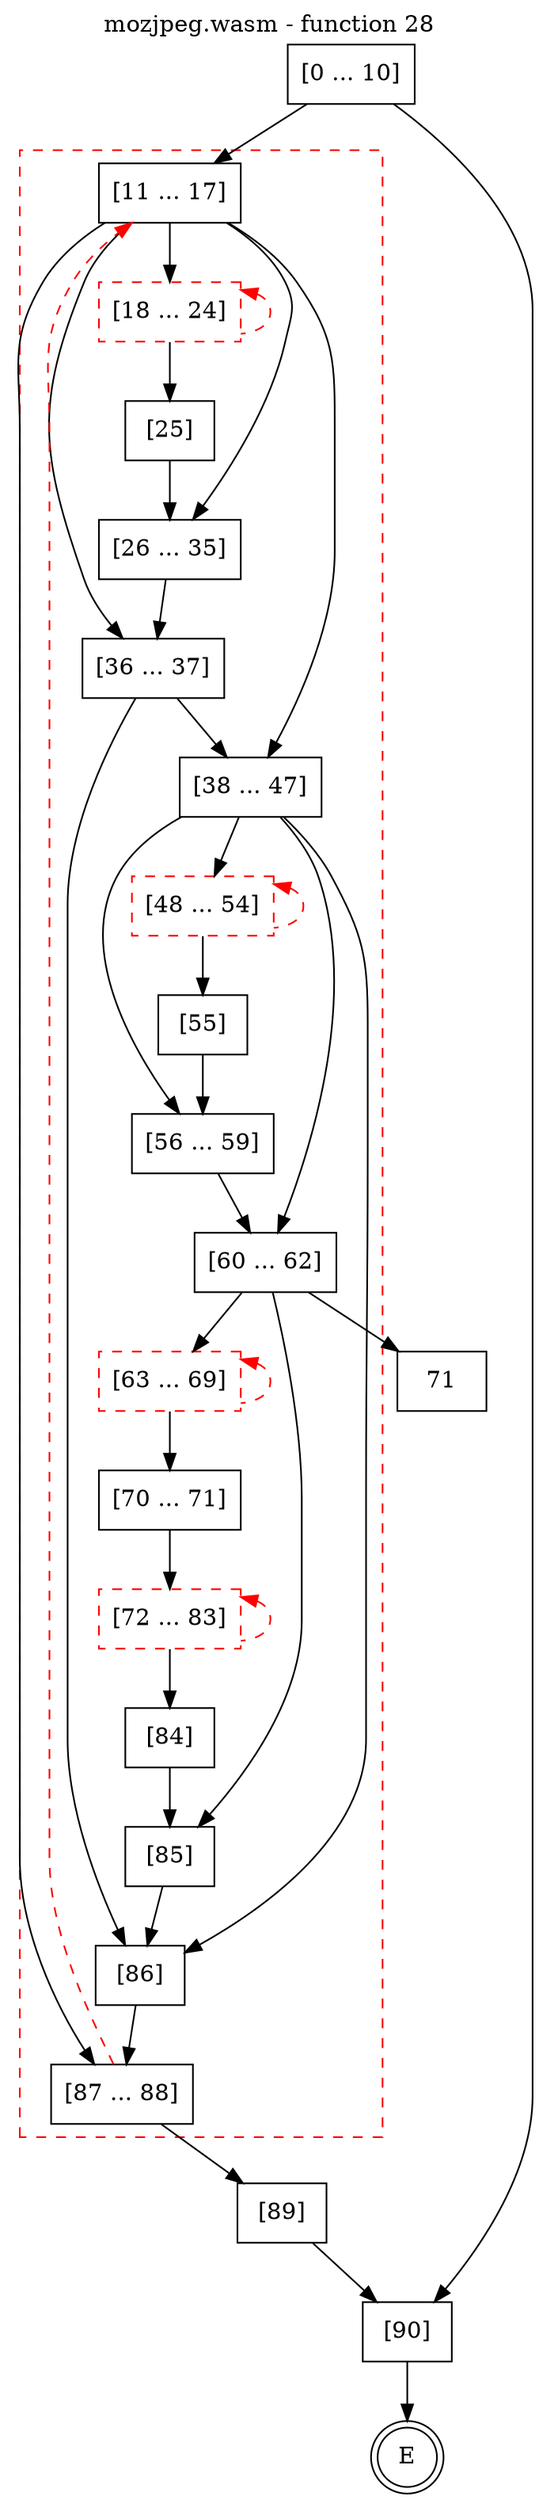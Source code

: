 digraph finite_state_machine {
    label = "mozjpeg.wasm - function 28"
    labelloc =  t
    labelfontsize = 16
    labelfontcolor = black
    labelfontname = "Helvetica"
    node [shape = doublecircle]; E ;
    node [shape = box];
    node [shape=box, color=black, style=solid] 0[label="[0 ... 10]"]
    subgraph cluster_11{
    label = "";
    style = dashed color = red;
    node [shape=box, color=black, style=solid] 11[label="[11 ... 17]"]
    node [shape=box, color=red, style=dashed] 18[label="[18 ... 24]"]
    node [shape=box, color=black, style=solid] 25[label="[25]"]
    node [shape=box, color=black, style=solid] 26[label="[26 ... 35]"]
    node [shape=box, color=black, style=solid] 36[label="[36 ... 37]"]
    node [shape=box, color=black, style=solid] 38[label="[38 ... 47]"]
    node [shape=box, color=red, style=dashed] 48[label="[48 ... 54]"]
    node [shape=box, color=black, style=solid] 55[label="[55]"]
    node [shape=box, color=black, style=solid] 56[label="[56 ... 59]"]
    node [shape=box, color=black, style=solid] 60[label="[60 ... 62]"]
    node [shape=box, color=red, style=dashed] 63[label="[63 ... 69]"]
    node [shape=box, color=black, style=solid] 70[label="[70 ... 71]"]
    node [shape=box, color=red, style=dashed] 72[label="[72 ... 83]"]
    node [shape=box, color=black, style=solid] 84[label="[84]"]
    node [shape=box, color=black, style=solid] 85[label="[85]"]
    node [shape=box, color=black, style=solid] 86[label="[86]"]
    node [shape=box, color=black, style=solid] 87[label="[87 ... 88]"]
    }
    node [shape=box, color=black, style=solid] 89[label="[89]"]
    node [shape=box, color=black, style=solid] 90[label="[90]"]
    0 -> 11;
    0 -> 90;
    11 -> 18;
    11 -> 26;
    11 -> 36;
    11 -> 38;
    11 -> 87;
    18 -> 25;
    18 -> 18[style="dashed" color="red" dir=back];
    25 -> 26;
    26 -> 36;
    36 -> 38;
    36 -> 86;
    38 -> 48;
    38 -> 56;
    38 -> 60;
    38 -> 86;
    48 -> 55;
    48 -> 48[style="dashed" color="red" dir=back];
    55 -> 56;
    56 -> 60;
    60 -> 63;
    60 -> 71;
    60 -> 85;
    63 -> 70;
    63 -> 63[style="dashed" color="red" dir=back];
    70 -> 72;
    72 -> 84;
    72 -> 72[style="dashed" color="red" dir=back];
    84 -> 85;
    85 -> 86;
    86 -> 87;
    87 -> 11[style="dashed" color="red"];
    87 -> 89;
    89 -> 90;
    90 -> E;
}
